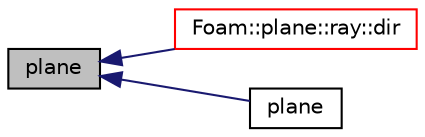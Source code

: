 digraph "plane"
{
  bgcolor="transparent";
  edge [fontname="Helvetica",fontsize="10",labelfontname="Helvetica",labelfontsize="10"];
  node [fontname="Helvetica",fontsize="10",shape=record];
  rankdir="LR";
  Node1 [label="plane",height=0.2,width=0.4,color="black", fillcolor="grey75", style="filled", fontcolor="black"];
  Node1 -> Node2 [dir="back",color="midnightblue",fontsize="10",style="solid",fontname="Helvetica"];
  Node2 [label="Foam::plane::ray::dir",height=0.2,width=0.4,color="red",URL="$a02078.html#a568b640649867daeb0dd333bdfc614b1"];
  Node1 -> Node3 [dir="back",color="midnightblue",fontsize="10",style="solid",fontname="Helvetica"];
  Node3 [label="plane",height=0.2,width=0.4,color="black",URL="$a01858.html#abf4c05556a475ef1298325829b077ad2",tooltip="Construct from coefficients for the. "];
}

